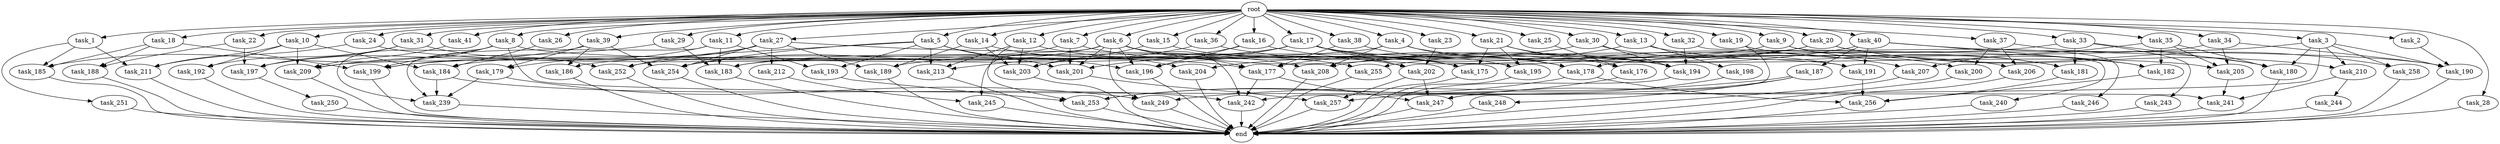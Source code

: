 digraph G {
  task_12 [size="2.048000"];
  task_199 [size="2920577761.280000"];
  task_36 [size="2.048000"];
  task_253 [size="2576980377.600000"];
  task_19 [size="2.048000"];
  task_249 [size="2302102470.656000"];
  task_196 [size="1700807049.216000"];
  root [size="0.000000"];
  task_10 [size="2.048000"];
  task_18 [size="2.048000"];
  task_1 [size="2.048000"];
  task_189 [size="755914244.096000"];
  task_183 [size="2010044694.528000"];
  task_4 [size="2.048000"];
  task_33 [size="2.048000"];
  task_257 [size="2765958938.624000"];
  task_205 [size="1391569403.904000"];
  task_15 [size="2.048000"];
  task_5 [size="2.048000"];
  end [size="0.000000"];
  task_206 [size="1116691496.960000"];
  task_22 [size="2.048000"];
  task_246 [size="274877906.944000"];
  task_14 [size="2.048000"];
  task_256 [size="1202590842.880000"];
  task_244 [size="618475290.624000"];
  task_38 [size="2.048000"];
  task_252 [size="2851858284.544000"];
  task_241 [size="755914244.096000"];
  task_16 [size="2.048000"];
  task_7 [size="2.048000"];
  task_242 [size="1425929142.272000"];
  task_27 [size="2.048000"];
  task_203 [size="3934190043.136000"];
  task_211 [size="2250562863.104000"];
  task_26 [size="2.048000"];
  task_30 [size="2.048000"];
  task_239 [size="360777252.864000"];
  task_209 [size="3693671874.560000"];
  task_254 [size="2714419331.072000"];
  task_176 [size="1236950581.248000"];
  task_177 [size="3058016714.752000"];
  task_245 [size="2559800508.416000"];
  task_213 [size="3590592659.456000"];
  task_200 [size="1116691496.960000"];
  task_197 [size="4209067950.080000"];
  task_39 [size="2.048000"];
  task_179 [size="1168231104.512000"];
  task_255 [size="1717986918.400000"];
  task_192 [size="2783138807.808000"];
  task_204 [size="1168231104.512000"];
  task_201 [size="3229815406.592000"];
  task_17 [size="2.048000"];
  task_31 [size="2.048000"];
  task_258 [size="1460288880.640000"];
  task_193 [size="223338299.392000"];
  task_194 [size="2576980377.600000"];
  task_2 [size="2.048000"];
  task_41 [size="2.048000"];
  task_35 [size="2.048000"];
  task_3 [size="2.048000"];
  task_187 [size="618475290.624000"];
  task_247 [size="3676492005.376000"];
  task_40 [size="2.048000"];
  task_181 [size="2353642078.208000"];
  task_184 [size="2851858284.544000"];
  task_8 [size="2.048000"];
  task_191 [size="962072674.304000"];
  task_212 [size="618475290.624000"];
  task_25 [size="2.048000"];
  task_198 [size="1099511627.776000"];
  task_21 [size="2.048000"];
  task_28 [size="2.048000"];
  task_175 [size="3178275799.040000"];
  task_182 [size="1168231104.512000"];
  task_23 [size="2.048000"];
  task_190 [size="3676492005.376000"];
  task_6 [size="2.048000"];
  task_207 [size="704374636.544000"];
  task_32 [size="2.048000"];
  task_250 [size="274877906.944000"];
  task_20 [size="2.048000"];
  task_243 [size="1099511627.776000"];
  task_9 [size="2.048000"];
  task_37 [size="2.048000"];
  task_180 [size="3040836845.568000"];
  task_248 [size="1391569403.904000"];
  task_188 [size="3109556322.304000"];
  task_195 [size="2336462209.024000"];
  task_185 [size="1889785610.240000"];
  task_186 [size="1254130450.432000"];
  task_34 [size="2.048000"];
  task_240 [size="841813590.016000"];
  task_202 [size="2851858284.544000"];
  task_29 [size="2.048000"];
  task_178 [size="3951369912.320000"];
  task_13 [size="2.048000"];
  task_251 [size="429496729.600000"];
  task_24 [size="2.048000"];
  task_208 [size="3178275799.040000"];
  task_11 [size="2.048000"];
  task_210 [size="1460288880.640000"];

  task_12 -> task_203 [size="838860800.000000"];
  task_12 -> task_213 [size="838860800.000000"];
  task_12 -> task_208 [size="838860800.000000"];
  task_12 -> task_253 [size="838860800.000000"];
  task_199 -> end [size="1.000000"];
  task_36 -> task_213 [size="838860800.000000"];
  task_36 -> task_178 [size="838860800.000000"];
  task_253 -> end [size="1.000000"];
  task_19 -> task_242 [size="75497472.000000"];
  task_19 -> task_181 [size="75497472.000000"];
  task_249 -> end [size="1.000000"];
  task_196 -> end [size="1.000000"];
  root -> task_12 [size="1.000000"];
  root -> task_35 [size="1.000000"];
  root -> task_14 [size="1.000000"];
  root -> task_36 [size="1.000000"];
  root -> task_37 [size="1.000000"];
  root -> task_6 [size="1.000000"];
  root -> task_32 [size="1.000000"];
  root -> task_38 [size="1.000000"];
  root -> task_19 [size="1.000000"];
  root -> task_13 [size="1.000000"];
  root -> task_20 [size="1.000000"];
  root -> task_16 [size="1.000000"];
  root -> task_9 [size="1.000000"];
  root -> task_31 [size="1.000000"];
  root -> task_10 [size="1.000000"];
  root -> task_1 [size="1.000000"];
  root -> task_18 [size="1.000000"];
  root -> task_5 [size="1.000000"];
  root -> task_2 [size="1.000000"];
  root -> task_4 [size="1.000000"];
  root -> task_27 [size="1.000000"];
  root -> task_41 [size="1.000000"];
  root -> task_11 [size="1.000000"];
  root -> task_23 [size="1.000000"];
  root -> task_3 [size="1.000000"];
  root -> task_26 [size="1.000000"];
  root -> task_7 [size="1.000000"];
  root -> task_40 [size="1.000000"];
  root -> task_34 [size="1.000000"];
  root -> task_17 [size="1.000000"];
  root -> task_33 [size="1.000000"];
  root -> task_15 [size="1.000000"];
  root -> task_22 [size="1.000000"];
  root -> task_29 [size="1.000000"];
  root -> task_8 [size="1.000000"];
  root -> task_30 [size="1.000000"];
  root -> task_39 [size="1.000000"];
  root -> task_25 [size="1.000000"];
  root -> task_24 [size="1.000000"];
  root -> task_21 [size="1.000000"];
  root -> task_28 [size="1.000000"];
  task_10 -> task_184 [size="679477248.000000"];
  task_10 -> task_192 [size="679477248.000000"];
  task_10 -> task_209 [size="679477248.000000"];
  task_10 -> task_211 [size="679477248.000000"];
  task_18 -> task_199 [size="679477248.000000"];
  task_18 -> task_185 [size="679477248.000000"];
  task_18 -> task_188 [size="679477248.000000"];
  task_1 -> task_251 [size="209715200.000000"];
  task_1 -> task_185 [size="209715200.000000"];
  task_1 -> task_211 [size="209715200.000000"];
  task_189 -> end [size="1.000000"];
  task_183 -> end [size="1.000000"];
  task_4 -> task_205 [size="411041792.000000"];
  task_4 -> task_208 [size="411041792.000000"];
  task_4 -> task_209 [size="411041792.000000"];
  task_4 -> task_178 [size="411041792.000000"];
  task_33 -> task_180 [size="536870912.000000"];
  task_33 -> task_243 [size="536870912.000000"];
  task_33 -> task_181 [size="536870912.000000"];
  task_33 -> task_255 [size="536870912.000000"];
  task_257 -> end [size="1.000000"];
  task_205 -> task_241 [size="33554432.000000"];
  task_15 -> task_175 [size="838860800.000000"];
  task_15 -> task_203 [size="838860800.000000"];
  task_5 -> task_201 [size="75497472.000000"];
  task_5 -> task_196 [size="75497472.000000"];
  task_5 -> task_186 [size="75497472.000000"];
  task_5 -> task_213 [size="75497472.000000"];
  task_5 -> task_193 [size="75497472.000000"];
  task_5 -> task_254 [size="75497472.000000"];
  task_206 -> end [size="1.000000"];
  task_22 -> task_197 [size="838860800.000000"];
  task_22 -> task_188 [size="838860800.000000"];
  task_246 -> end [size="1.000000"];
  task_14 -> task_203 [size="33554432.000000"];
  task_14 -> task_204 [size="33554432.000000"];
  task_14 -> task_189 [size="33554432.000000"];
  task_256 -> end [size="1.000000"];
  task_244 -> end [size="1.000000"];
  task_38 -> task_177 [size="838860800.000000"];
  task_38 -> task_195 [size="838860800.000000"];
  task_252 -> end [size="1.000000"];
  task_241 -> end [size="1.000000"];
  task_16 -> task_196 [size="209715200.000000"];
  task_16 -> task_203 [size="209715200.000000"];
  task_16 -> task_207 [size="209715200.000000"];
  task_7 -> task_201 [size="679477248.000000"];
  task_7 -> task_184 [size="679477248.000000"];
  task_7 -> task_202 [size="679477248.000000"];
  task_242 -> end [size="1.000000"];
  task_27 -> task_199 [size="301989888.000000"];
  task_27 -> task_212 [size="301989888.000000"];
  task_27 -> task_255 [size="301989888.000000"];
  task_27 -> task_252 [size="301989888.000000"];
  task_27 -> task_189 [size="301989888.000000"];
  task_27 -> task_254 [size="301989888.000000"];
  task_203 -> end [size="1.000000"];
  task_211 -> end [size="1.000000"];
  task_26 -> task_184 [size="33554432.000000"];
  task_30 -> task_183 [size="134217728.000000"];
  task_30 -> task_194 [size="134217728.000000"];
  task_30 -> task_191 [size="134217728.000000"];
  task_239 -> end [size="1.000000"];
  task_209 -> end [size="1.000000"];
  task_254 -> end [size="1.000000"];
  task_176 -> task_253 [size="209715200.000000"];
  task_177 -> task_247 [size="134217728.000000"];
  task_177 -> task_242 [size="134217728.000000"];
  task_245 -> end [size="1.000000"];
  task_213 -> end [size="1.000000"];
  task_200 -> end [size="1.000000"];
  task_197 -> task_250 [size="134217728.000000"];
  task_39 -> task_197 [size="536870912.000000"];
  task_39 -> task_186 [size="536870912.000000"];
  task_39 -> task_179 [size="536870912.000000"];
  task_39 -> task_254 [size="536870912.000000"];
  task_179 -> task_249 [size="33554432.000000"];
  task_179 -> task_239 [size="33554432.000000"];
  task_255 -> end [size="1.000000"];
  task_192 -> end [size="1.000000"];
  task_204 -> end [size="1.000000"];
  task_201 -> task_257 [size="838860800.000000"];
  task_17 -> task_201 [size="411041792.000000"];
  task_17 -> task_175 [size="411041792.000000"];
  task_17 -> task_202 [size="411041792.000000"];
  task_17 -> task_199 [size="411041792.000000"];
  task_17 -> task_206 [size="411041792.000000"];
  task_17 -> task_252 [size="411041792.000000"];
  task_17 -> task_200 [size="411041792.000000"];
  task_31 -> task_252 [size="679477248.000000"];
  task_31 -> task_197 [size="679477248.000000"];
  task_31 -> task_192 [size="679477248.000000"];
  task_258 -> end [size="1.000000"];
  task_193 -> task_253 [size="75497472.000000"];
  task_194 -> end [size="1.000000"];
  task_2 -> task_190 [size="679477248.000000"];
  task_41 -> task_209 [size="33554432.000000"];
  task_35 -> task_180 [size="134217728.000000"];
  task_35 -> task_182 [size="134217728.000000"];
  task_35 -> task_207 [size="134217728.000000"];
  task_35 -> task_205 [size="134217728.000000"];
  task_3 -> task_180 [size="679477248.000000"];
  task_3 -> task_178 [size="679477248.000000"];
  task_3 -> task_258 [size="679477248.000000"];
  task_3 -> task_247 [size="679477248.000000"];
  task_3 -> task_190 [size="679477248.000000"];
  task_3 -> task_210 [size="679477248.000000"];
  task_187 -> task_247 [size="679477248.000000"];
  task_187 -> task_248 [size="679477248.000000"];
  task_187 -> task_249 [size="679477248.000000"];
  task_247 -> end [size="1.000000"];
  task_40 -> task_187 [size="301989888.000000"];
  task_40 -> task_182 [size="301989888.000000"];
  task_40 -> task_208 [size="301989888.000000"];
  task_40 -> task_191 [size="301989888.000000"];
  task_40 -> task_190 [size="301989888.000000"];
  task_181 -> task_256 [size="209715200.000000"];
  task_184 -> task_239 [size="75497472.000000"];
  task_184 -> task_242 [size="75497472.000000"];
  task_8 -> task_241 [size="33554432.000000"];
  task_8 -> task_239 [size="33554432.000000"];
  task_8 -> task_191 [size="33554432.000000"];
  task_8 -> task_185 [size="33554432.000000"];
  task_8 -> task_199 [size="33554432.000000"];
  task_191 -> task_256 [size="33554432.000000"];
  task_212 -> task_245 [size="838860800.000000"];
  task_25 -> task_176 [size="301989888.000000"];
  task_198 -> task_257 [size="209715200.000000"];
  task_21 -> task_175 [size="301989888.000000"];
  task_21 -> task_194 [size="301989888.000000"];
  task_21 -> task_176 [size="301989888.000000"];
  task_21 -> task_195 [size="301989888.000000"];
  task_28 -> end [size="1.000000"];
  task_175 -> end [size="1.000000"];
  task_182 -> task_256 [size="209715200.000000"];
  task_23 -> task_202 [size="301989888.000000"];
  task_190 -> end [size="1.000000"];
  task_6 -> task_201 [size="411041792.000000"];
  task_6 -> task_249 [size="411041792.000000"];
  task_6 -> task_196 [size="411041792.000000"];
  task_6 -> task_245 [size="411041792.000000"];
  task_6 -> task_177 [size="411041792.000000"];
  task_6 -> task_194 [size="411041792.000000"];
  task_6 -> task_242 [size="411041792.000000"];
  task_6 -> task_254 [size="411041792.000000"];
  task_207 -> end [size="1.000000"];
  task_32 -> task_240 [size="411041792.000000"];
  task_32 -> task_194 [size="411041792.000000"];
  task_250 -> end [size="1.000000"];
  task_20 -> task_258 [size="33554432.000000"];
  task_20 -> task_177 [size="33554432.000000"];
  task_20 -> task_189 [size="33554432.000000"];
  task_20 -> task_210 [size="33554432.000000"];
  task_243 -> end [size="1.000000"];
  task_9 -> task_182 [size="134217728.000000"];
  task_9 -> task_196 [size="134217728.000000"];
  task_9 -> task_246 [size="134217728.000000"];
  task_37 -> task_180 [size="134217728.000000"];
  task_37 -> task_206 [size="134217728.000000"];
  task_37 -> task_200 [size="134217728.000000"];
  task_180 -> end [size="1.000000"];
  task_248 -> end [size="1.000000"];
  task_188 -> end [size="1.000000"];
  task_195 -> end [size="1.000000"];
  task_185 -> end [size="1.000000"];
  task_186 -> end [size="1.000000"];
  task_34 -> task_183 [size="134217728.000000"];
  task_34 -> task_190 [size="134217728.000000"];
  task_34 -> task_205 [size="134217728.000000"];
  task_240 -> end [size="1.000000"];
  task_202 -> task_247 [size="301989888.000000"];
  task_202 -> task_257 [size="301989888.000000"];
  task_29 -> task_183 [size="679477248.000000"];
  task_29 -> task_209 [size="679477248.000000"];
  task_178 -> task_256 [size="134217728.000000"];
  task_178 -> task_253 [size="134217728.000000"];
  task_13 -> task_198 [size="536870912.000000"];
  task_13 -> task_204 [size="536870912.000000"];
  task_13 -> task_181 [size="536870912.000000"];
  task_251 -> end [size="1.000000"];
  task_24 -> task_177 [size="209715200.000000"];
  task_24 -> task_211 [size="209715200.000000"];
  task_208 -> end [size="1.000000"];
  task_11 -> task_183 [size="33554432.000000"];
  task_11 -> task_239 [size="33554432.000000"];
  task_11 -> task_179 [size="33554432.000000"];
  task_11 -> task_193 [size="33554432.000000"];
  task_210 -> task_241 [size="301989888.000000"];
  task_210 -> task_244 [size="301989888.000000"];
}
